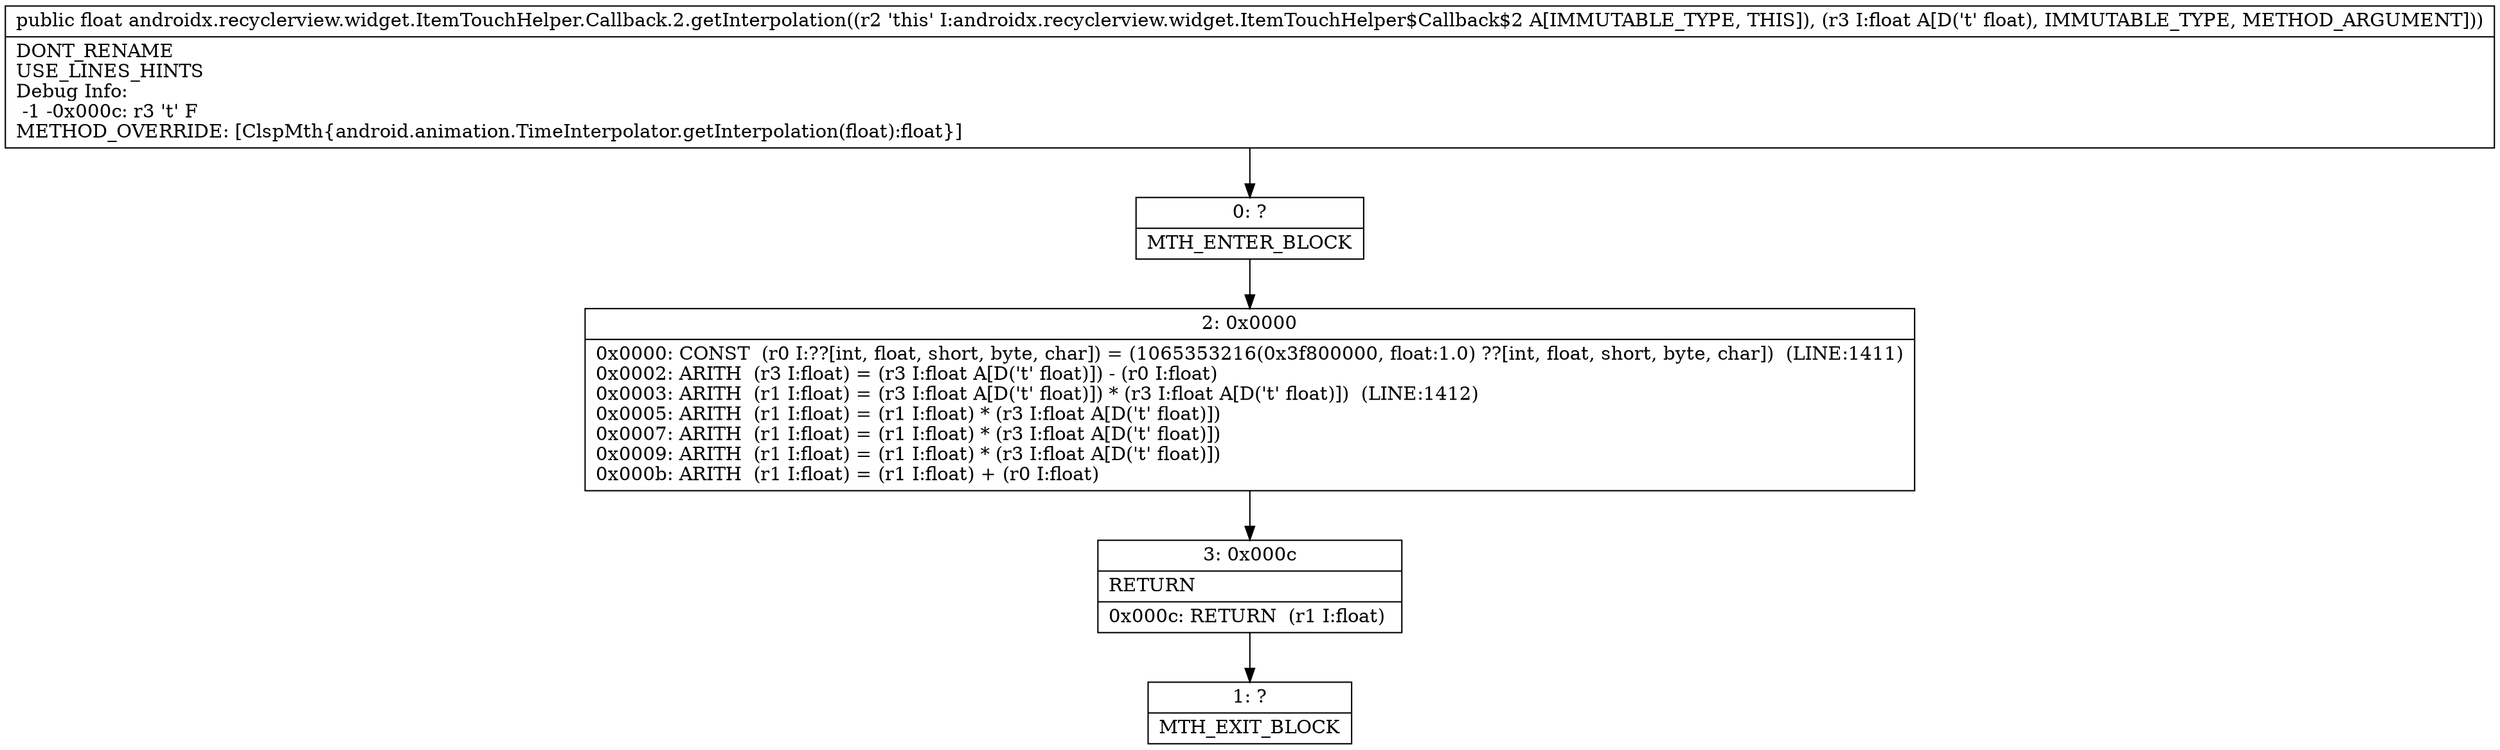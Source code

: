 digraph "CFG forandroidx.recyclerview.widget.ItemTouchHelper.Callback.2.getInterpolation(F)F" {
Node_0 [shape=record,label="{0\:\ ?|MTH_ENTER_BLOCK\l}"];
Node_2 [shape=record,label="{2\:\ 0x0000|0x0000: CONST  (r0 I:??[int, float, short, byte, char]) = (1065353216(0x3f800000, float:1.0) ??[int, float, short, byte, char])  (LINE:1411)\l0x0002: ARITH  (r3 I:float) = (r3 I:float A[D('t' float)]) \- (r0 I:float) \l0x0003: ARITH  (r1 I:float) = (r3 I:float A[D('t' float)]) * (r3 I:float A[D('t' float)])  (LINE:1412)\l0x0005: ARITH  (r1 I:float) = (r1 I:float) * (r3 I:float A[D('t' float)]) \l0x0007: ARITH  (r1 I:float) = (r1 I:float) * (r3 I:float A[D('t' float)]) \l0x0009: ARITH  (r1 I:float) = (r1 I:float) * (r3 I:float A[D('t' float)]) \l0x000b: ARITH  (r1 I:float) = (r1 I:float) + (r0 I:float) \l}"];
Node_3 [shape=record,label="{3\:\ 0x000c|RETURN\l|0x000c: RETURN  (r1 I:float) \l}"];
Node_1 [shape=record,label="{1\:\ ?|MTH_EXIT_BLOCK\l}"];
MethodNode[shape=record,label="{public float androidx.recyclerview.widget.ItemTouchHelper.Callback.2.getInterpolation((r2 'this' I:androidx.recyclerview.widget.ItemTouchHelper$Callback$2 A[IMMUTABLE_TYPE, THIS]), (r3 I:float A[D('t' float), IMMUTABLE_TYPE, METHOD_ARGUMENT]))  | DONT_RENAME\lUSE_LINES_HINTS\lDebug Info:\l  \-1 \-0x000c: r3 't' F\lMETHOD_OVERRIDE: [ClspMth\{android.animation.TimeInterpolator.getInterpolation(float):float\}]\l}"];
MethodNode -> Node_0;Node_0 -> Node_2;
Node_2 -> Node_3;
Node_3 -> Node_1;
}

